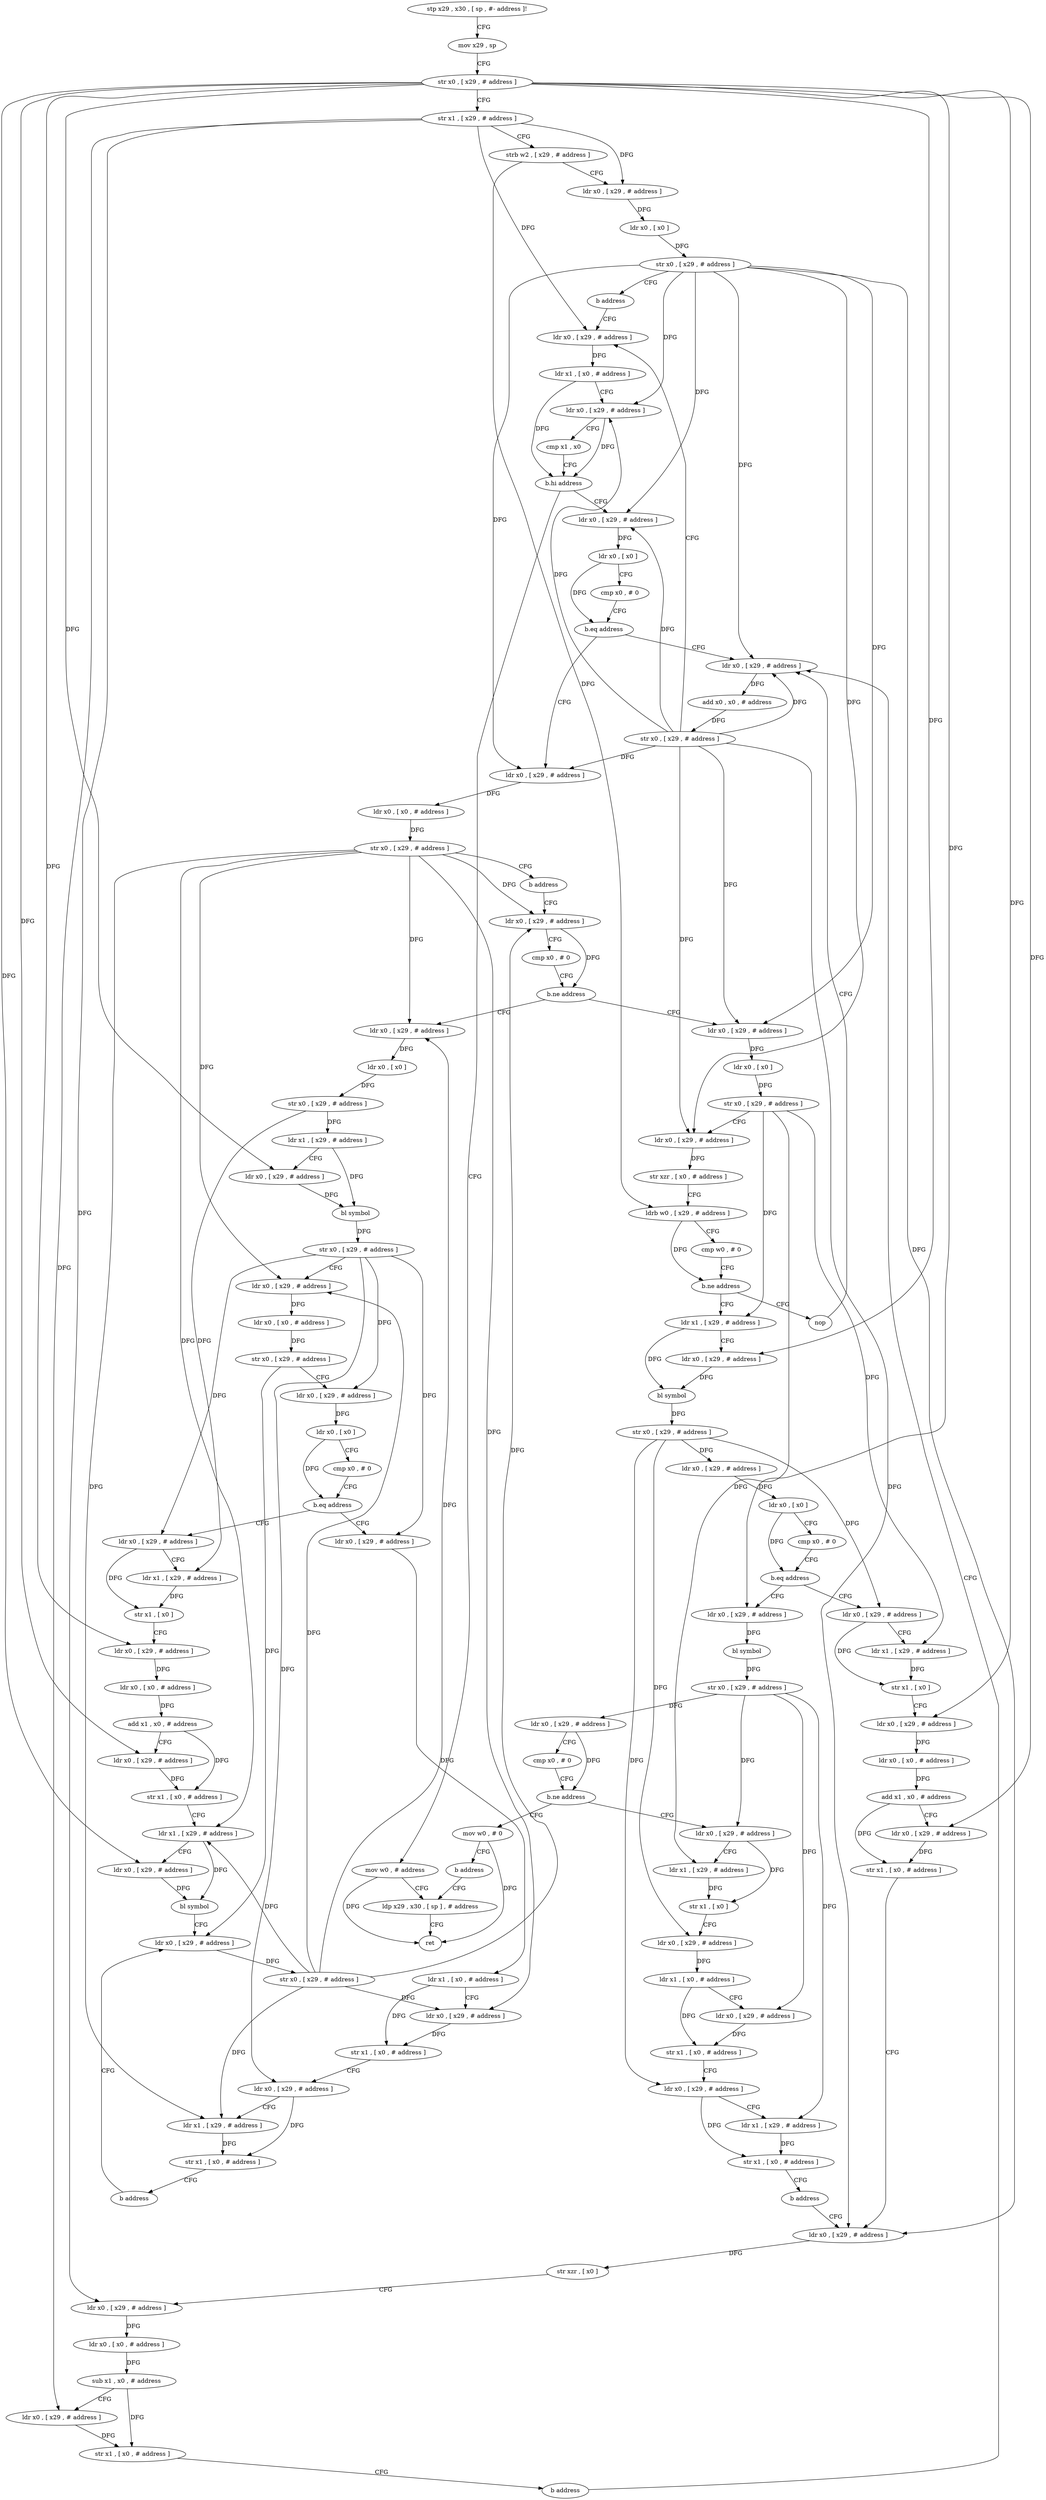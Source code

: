 digraph "func" {
"4319988" [label = "stp x29 , x30 , [ sp , #- address ]!" ]
"4319992" [label = "mov x29 , sp" ]
"4319996" [label = "str x0 , [ x29 , # address ]" ]
"4320000" [label = "str x1 , [ x29 , # address ]" ]
"4320004" [label = "strb w2 , [ x29 , # address ]" ]
"4320008" [label = "ldr x0 , [ x29 , # address ]" ]
"4320012" [label = "ldr x0 , [ x0 ]" ]
"4320016" [label = "str x0 , [ x29 , # address ]" ]
"4320020" [label = "b address" ]
"4320428" [label = "ldr x0 , [ x29 , # address ]" ]
"4320432" [label = "ldr x1 , [ x0 , # address ]" ]
"4320436" [label = "ldr x0 , [ x29 , # address ]" ]
"4320440" [label = "cmp x1 , x0" ]
"4320444" [label = "b.hi address" ]
"4320024" [label = "ldr x0 , [ x29 , # address ]" ]
"4320448" [label = "mov w0 , # address" ]
"4320028" [label = "ldr x0 , [ x0 ]" ]
"4320032" [label = "cmp x0 , # 0" ]
"4320036" [label = "b.eq address" ]
"4320416" [label = "ldr x0 , [ x29 , # address ]" ]
"4320040" [label = "ldr x0 , [ x29 , # address ]" ]
"4320452" [label = "ldp x29 , x30 , [ sp ] , # address" ]
"4320420" [label = "add x0 , x0 , # address" ]
"4320424" [label = "str x0 , [ x29 , # address ]" ]
"4320044" [label = "ldr x0 , [ x0 , # address ]" ]
"4320048" [label = "str x0 , [ x29 , # address ]" ]
"4320052" [label = "b address" ]
"4320196" [label = "ldr x0 , [ x29 , # address ]" ]
"4320200" [label = "cmp x0 , # 0" ]
"4320204" [label = "b.ne address" ]
"4320056" [label = "ldr x0 , [ x29 , # address ]" ]
"4320208" [label = "ldr x0 , [ x29 , # address ]" ]
"4320060" [label = "ldr x0 , [ x0 ]" ]
"4320064" [label = "str x0 , [ x29 , # address ]" ]
"4320068" [label = "ldr x1 , [ x29 , # address ]" ]
"4320072" [label = "ldr x0 , [ x29 , # address ]" ]
"4320076" [label = "bl symbol" ]
"4320080" [label = "str x0 , [ x29 , # address ]" ]
"4320084" [label = "ldr x0 , [ x29 , # address ]" ]
"4320088" [label = "ldr x0 , [ x0 , # address ]" ]
"4320092" [label = "str x0 , [ x29 , # address ]" ]
"4320096" [label = "ldr x0 , [ x29 , # address ]" ]
"4320100" [label = "ldr x0 , [ x0 ]" ]
"4320104" [label = "cmp x0 , # 0" ]
"4320108" [label = "b.eq address" ]
"4320144" [label = "ldr x0 , [ x29 , # address ]" ]
"4320112" [label = "ldr x0 , [ x29 , # address ]" ]
"4320212" [label = "ldr x0 , [ x0 ]" ]
"4320216" [label = "str x0 , [ x29 , # address ]" ]
"4320220" [label = "ldr x0 , [ x29 , # address ]" ]
"4320224" [label = "str xzr , [ x0 , # address ]" ]
"4320228" [label = "ldrb w0 , [ x29 , # address ]" ]
"4320232" [label = "cmp w0 , # 0" ]
"4320236" [label = "b.ne address" ]
"4320412" [label = "nop" ]
"4320240" [label = "ldr x1 , [ x29 , # address ]" ]
"4320148" [label = "ldr x1 , [ x29 , # address ]" ]
"4320152" [label = "str x1 , [ x0 ]" ]
"4320156" [label = "ldr x0 , [ x29 , # address ]" ]
"4320160" [label = "ldr x0 , [ x0 , # address ]" ]
"4320164" [label = "add x1 , x0 , # address" ]
"4320168" [label = "ldr x0 , [ x29 , # address ]" ]
"4320172" [label = "str x1 , [ x0 , # address ]" ]
"4320176" [label = "ldr x1 , [ x29 , # address ]" ]
"4320180" [label = "ldr x0 , [ x29 , # address ]" ]
"4320184" [label = "bl symbol" ]
"4320188" [label = "ldr x0 , [ x29 , # address ]" ]
"4320116" [label = "ldr x1 , [ x0 , # address ]" ]
"4320120" [label = "ldr x0 , [ x29 , # address ]" ]
"4320124" [label = "str x1 , [ x0 , # address ]" ]
"4320128" [label = "ldr x0 , [ x29 , # address ]" ]
"4320132" [label = "ldr x1 , [ x29 , # address ]" ]
"4320136" [label = "str x1 , [ x0 , # address ]" ]
"4320140" [label = "b address" ]
"4320244" [label = "ldr x0 , [ x29 , # address ]" ]
"4320248" [label = "bl symbol" ]
"4320252" [label = "str x0 , [ x29 , # address ]" ]
"4320256" [label = "ldr x0 , [ x29 , # address ]" ]
"4320260" [label = "ldr x0 , [ x0 ]" ]
"4320264" [label = "cmp x0 , # 0" ]
"4320268" [label = "b.eq address" ]
"4320348" [label = "ldr x0 , [ x29 , # address ]" ]
"4320272" [label = "ldr x0 , [ x29 , # address ]" ]
"4320192" [label = "str x0 , [ x29 , # address ]" ]
"4320352" [label = "ldr x1 , [ x29 , # address ]" ]
"4320356" [label = "str x1 , [ x0 ]" ]
"4320360" [label = "ldr x0 , [ x29 , # address ]" ]
"4320364" [label = "ldr x0 , [ x0 , # address ]" ]
"4320368" [label = "add x1 , x0 , # address" ]
"4320372" [label = "ldr x0 , [ x29 , # address ]" ]
"4320376" [label = "str x1 , [ x0 , # address ]" ]
"4320380" [label = "ldr x0 , [ x29 , # address ]" ]
"4320276" [label = "bl symbol" ]
"4320280" [label = "str x0 , [ x29 , # address ]" ]
"4320284" [label = "ldr x0 , [ x29 , # address ]" ]
"4320288" [label = "cmp x0 , # 0" ]
"4320292" [label = "b.ne address" ]
"4320304" [label = "ldr x0 , [ x29 , # address ]" ]
"4320296" [label = "mov w0 , # 0" ]
"4320308" [label = "ldr x1 , [ x29 , # address ]" ]
"4320312" [label = "str x1 , [ x0 ]" ]
"4320316" [label = "ldr x0 , [ x29 , # address ]" ]
"4320320" [label = "ldr x1 , [ x0 , # address ]" ]
"4320324" [label = "ldr x0 , [ x29 , # address ]" ]
"4320328" [label = "str x1 , [ x0 , # address ]" ]
"4320332" [label = "ldr x0 , [ x29 , # address ]" ]
"4320336" [label = "ldr x1 , [ x29 , # address ]" ]
"4320340" [label = "str x1 , [ x0 , # address ]" ]
"4320344" [label = "b address" ]
"4320300" [label = "b address" ]
"4320384" [label = "str xzr , [ x0 ]" ]
"4320388" [label = "ldr x0 , [ x29 , # address ]" ]
"4320392" [label = "ldr x0 , [ x0 , # address ]" ]
"4320396" [label = "sub x1 , x0 , # address" ]
"4320400" [label = "ldr x0 , [ x29 , # address ]" ]
"4320404" [label = "str x1 , [ x0 , # address ]" ]
"4320408" [label = "b address" ]
"4320456" [label = "ret" ]
"4319988" -> "4319992" [ label = "CFG" ]
"4319992" -> "4319996" [ label = "CFG" ]
"4319996" -> "4320000" [ label = "CFG" ]
"4319996" -> "4320072" [ label = "DFG" ]
"4319996" -> "4320156" [ label = "DFG" ]
"4319996" -> "4320168" [ label = "DFG" ]
"4319996" -> "4320180" [ label = "DFG" ]
"4319996" -> "4320244" [ label = "DFG" ]
"4319996" -> "4320360" [ label = "DFG" ]
"4319996" -> "4320372" [ label = "DFG" ]
"4319996" -> "4320272" [ label = "DFG" ]
"4320000" -> "4320004" [ label = "CFG" ]
"4320000" -> "4320008" [ label = "DFG" ]
"4320000" -> "4320428" [ label = "DFG" ]
"4320000" -> "4320388" [ label = "DFG" ]
"4320000" -> "4320400" [ label = "DFG" ]
"4320004" -> "4320008" [ label = "CFG" ]
"4320004" -> "4320228" [ label = "DFG" ]
"4320008" -> "4320012" [ label = "DFG" ]
"4320012" -> "4320016" [ label = "DFG" ]
"4320016" -> "4320020" [ label = "CFG" ]
"4320016" -> "4320436" [ label = "DFG" ]
"4320016" -> "4320024" [ label = "DFG" ]
"4320016" -> "4320416" [ label = "DFG" ]
"4320016" -> "4320040" [ label = "DFG" ]
"4320016" -> "4320208" [ label = "DFG" ]
"4320016" -> "4320220" [ label = "DFG" ]
"4320016" -> "4320380" [ label = "DFG" ]
"4320020" -> "4320428" [ label = "CFG" ]
"4320428" -> "4320432" [ label = "DFG" ]
"4320432" -> "4320436" [ label = "CFG" ]
"4320432" -> "4320444" [ label = "DFG" ]
"4320436" -> "4320440" [ label = "CFG" ]
"4320436" -> "4320444" [ label = "DFG" ]
"4320440" -> "4320444" [ label = "CFG" ]
"4320444" -> "4320024" [ label = "CFG" ]
"4320444" -> "4320448" [ label = "CFG" ]
"4320024" -> "4320028" [ label = "DFG" ]
"4320448" -> "4320452" [ label = "CFG" ]
"4320448" -> "4320456" [ label = "DFG" ]
"4320028" -> "4320032" [ label = "CFG" ]
"4320028" -> "4320036" [ label = "DFG" ]
"4320032" -> "4320036" [ label = "CFG" ]
"4320036" -> "4320416" [ label = "CFG" ]
"4320036" -> "4320040" [ label = "CFG" ]
"4320416" -> "4320420" [ label = "DFG" ]
"4320040" -> "4320044" [ label = "DFG" ]
"4320452" -> "4320456" [ label = "CFG" ]
"4320420" -> "4320424" [ label = "DFG" ]
"4320424" -> "4320428" [ label = "CFG" ]
"4320424" -> "4320436" [ label = "DFG" ]
"4320424" -> "4320024" [ label = "DFG" ]
"4320424" -> "4320416" [ label = "DFG" ]
"4320424" -> "4320040" [ label = "DFG" ]
"4320424" -> "4320208" [ label = "DFG" ]
"4320424" -> "4320220" [ label = "DFG" ]
"4320424" -> "4320380" [ label = "DFG" ]
"4320044" -> "4320048" [ label = "DFG" ]
"4320048" -> "4320052" [ label = "CFG" ]
"4320048" -> "4320196" [ label = "DFG" ]
"4320048" -> "4320056" [ label = "DFG" ]
"4320048" -> "4320084" [ label = "DFG" ]
"4320048" -> "4320176" [ label = "DFG" ]
"4320048" -> "4320120" [ label = "DFG" ]
"4320048" -> "4320132" [ label = "DFG" ]
"4320052" -> "4320196" [ label = "CFG" ]
"4320196" -> "4320200" [ label = "CFG" ]
"4320196" -> "4320204" [ label = "DFG" ]
"4320200" -> "4320204" [ label = "CFG" ]
"4320204" -> "4320056" [ label = "CFG" ]
"4320204" -> "4320208" [ label = "CFG" ]
"4320056" -> "4320060" [ label = "DFG" ]
"4320208" -> "4320212" [ label = "DFG" ]
"4320060" -> "4320064" [ label = "DFG" ]
"4320064" -> "4320068" [ label = "DFG" ]
"4320064" -> "4320148" [ label = "DFG" ]
"4320068" -> "4320072" [ label = "CFG" ]
"4320068" -> "4320076" [ label = "DFG" ]
"4320072" -> "4320076" [ label = "DFG" ]
"4320076" -> "4320080" [ label = "DFG" ]
"4320080" -> "4320084" [ label = "CFG" ]
"4320080" -> "4320096" [ label = "DFG" ]
"4320080" -> "4320144" [ label = "DFG" ]
"4320080" -> "4320112" [ label = "DFG" ]
"4320080" -> "4320128" [ label = "DFG" ]
"4320084" -> "4320088" [ label = "DFG" ]
"4320088" -> "4320092" [ label = "DFG" ]
"4320092" -> "4320096" [ label = "CFG" ]
"4320092" -> "4320188" [ label = "DFG" ]
"4320096" -> "4320100" [ label = "DFG" ]
"4320100" -> "4320104" [ label = "CFG" ]
"4320100" -> "4320108" [ label = "DFG" ]
"4320104" -> "4320108" [ label = "CFG" ]
"4320108" -> "4320144" [ label = "CFG" ]
"4320108" -> "4320112" [ label = "CFG" ]
"4320144" -> "4320148" [ label = "CFG" ]
"4320144" -> "4320152" [ label = "DFG" ]
"4320112" -> "4320116" [ label = "DFG" ]
"4320212" -> "4320216" [ label = "DFG" ]
"4320216" -> "4320220" [ label = "CFG" ]
"4320216" -> "4320240" [ label = "DFG" ]
"4320216" -> "4320352" [ label = "DFG" ]
"4320216" -> "4320308" [ label = "DFG" ]
"4320220" -> "4320224" [ label = "DFG" ]
"4320224" -> "4320228" [ label = "CFG" ]
"4320228" -> "4320232" [ label = "CFG" ]
"4320228" -> "4320236" [ label = "DFG" ]
"4320232" -> "4320236" [ label = "CFG" ]
"4320236" -> "4320412" [ label = "CFG" ]
"4320236" -> "4320240" [ label = "CFG" ]
"4320412" -> "4320416" [ label = "CFG" ]
"4320240" -> "4320244" [ label = "CFG" ]
"4320240" -> "4320248" [ label = "DFG" ]
"4320148" -> "4320152" [ label = "DFG" ]
"4320152" -> "4320156" [ label = "CFG" ]
"4320156" -> "4320160" [ label = "DFG" ]
"4320160" -> "4320164" [ label = "DFG" ]
"4320164" -> "4320168" [ label = "CFG" ]
"4320164" -> "4320172" [ label = "DFG" ]
"4320168" -> "4320172" [ label = "DFG" ]
"4320172" -> "4320176" [ label = "CFG" ]
"4320176" -> "4320180" [ label = "CFG" ]
"4320176" -> "4320184" [ label = "DFG" ]
"4320180" -> "4320184" [ label = "DFG" ]
"4320184" -> "4320188" [ label = "CFG" ]
"4320188" -> "4320192" [ label = "DFG" ]
"4320116" -> "4320120" [ label = "CFG" ]
"4320116" -> "4320124" [ label = "DFG" ]
"4320120" -> "4320124" [ label = "DFG" ]
"4320124" -> "4320128" [ label = "CFG" ]
"4320128" -> "4320132" [ label = "CFG" ]
"4320128" -> "4320136" [ label = "DFG" ]
"4320132" -> "4320136" [ label = "DFG" ]
"4320136" -> "4320140" [ label = "CFG" ]
"4320140" -> "4320188" [ label = "CFG" ]
"4320244" -> "4320248" [ label = "DFG" ]
"4320248" -> "4320252" [ label = "DFG" ]
"4320252" -> "4320256" [ label = "DFG" ]
"4320252" -> "4320348" [ label = "DFG" ]
"4320252" -> "4320316" [ label = "DFG" ]
"4320252" -> "4320332" [ label = "DFG" ]
"4320256" -> "4320260" [ label = "DFG" ]
"4320260" -> "4320264" [ label = "CFG" ]
"4320260" -> "4320268" [ label = "DFG" ]
"4320264" -> "4320268" [ label = "CFG" ]
"4320268" -> "4320348" [ label = "CFG" ]
"4320268" -> "4320272" [ label = "CFG" ]
"4320348" -> "4320352" [ label = "CFG" ]
"4320348" -> "4320356" [ label = "DFG" ]
"4320272" -> "4320276" [ label = "DFG" ]
"4320192" -> "4320196" [ label = "DFG" ]
"4320192" -> "4320056" [ label = "DFG" ]
"4320192" -> "4320084" [ label = "DFG" ]
"4320192" -> "4320176" [ label = "DFG" ]
"4320192" -> "4320120" [ label = "DFG" ]
"4320192" -> "4320132" [ label = "DFG" ]
"4320352" -> "4320356" [ label = "DFG" ]
"4320356" -> "4320360" [ label = "CFG" ]
"4320360" -> "4320364" [ label = "DFG" ]
"4320364" -> "4320368" [ label = "DFG" ]
"4320368" -> "4320372" [ label = "CFG" ]
"4320368" -> "4320376" [ label = "DFG" ]
"4320372" -> "4320376" [ label = "DFG" ]
"4320376" -> "4320380" [ label = "CFG" ]
"4320380" -> "4320384" [ label = "DFG" ]
"4320276" -> "4320280" [ label = "DFG" ]
"4320280" -> "4320284" [ label = "DFG" ]
"4320280" -> "4320304" [ label = "DFG" ]
"4320280" -> "4320324" [ label = "DFG" ]
"4320280" -> "4320336" [ label = "DFG" ]
"4320284" -> "4320288" [ label = "CFG" ]
"4320284" -> "4320292" [ label = "DFG" ]
"4320288" -> "4320292" [ label = "CFG" ]
"4320292" -> "4320304" [ label = "CFG" ]
"4320292" -> "4320296" [ label = "CFG" ]
"4320304" -> "4320308" [ label = "CFG" ]
"4320304" -> "4320312" [ label = "DFG" ]
"4320296" -> "4320300" [ label = "CFG" ]
"4320296" -> "4320456" [ label = "DFG" ]
"4320308" -> "4320312" [ label = "DFG" ]
"4320312" -> "4320316" [ label = "CFG" ]
"4320316" -> "4320320" [ label = "DFG" ]
"4320320" -> "4320324" [ label = "CFG" ]
"4320320" -> "4320328" [ label = "DFG" ]
"4320324" -> "4320328" [ label = "DFG" ]
"4320328" -> "4320332" [ label = "CFG" ]
"4320332" -> "4320336" [ label = "CFG" ]
"4320332" -> "4320340" [ label = "DFG" ]
"4320336" -> "4320340" [ label = "DFG" ]
"4320340" -> "4320344" [ label = "CFG" ]
"4320344" -> "4320380" [ label = "CFG" ]
"4320300" -> "4320452" [ label = "CFG" ]
"4320384" -> "4320388" [ label = "CFG" ]
"4320388" -> "4320392" [ label = "DFG" ]
"4320392" -> "4320396" [ label = "DFG" ]
"4320396" -> "4320400" [ label = "CFG" ]
"4320396" -> "4320404" [ label = "DFG" ]
"4320400" -> "4320404" [ label = "DFG" ]
"4320404" -> "4320408" [ label = "CFG" ]
"4320408" -> "4320416" [ label = "CFG" ]
}
